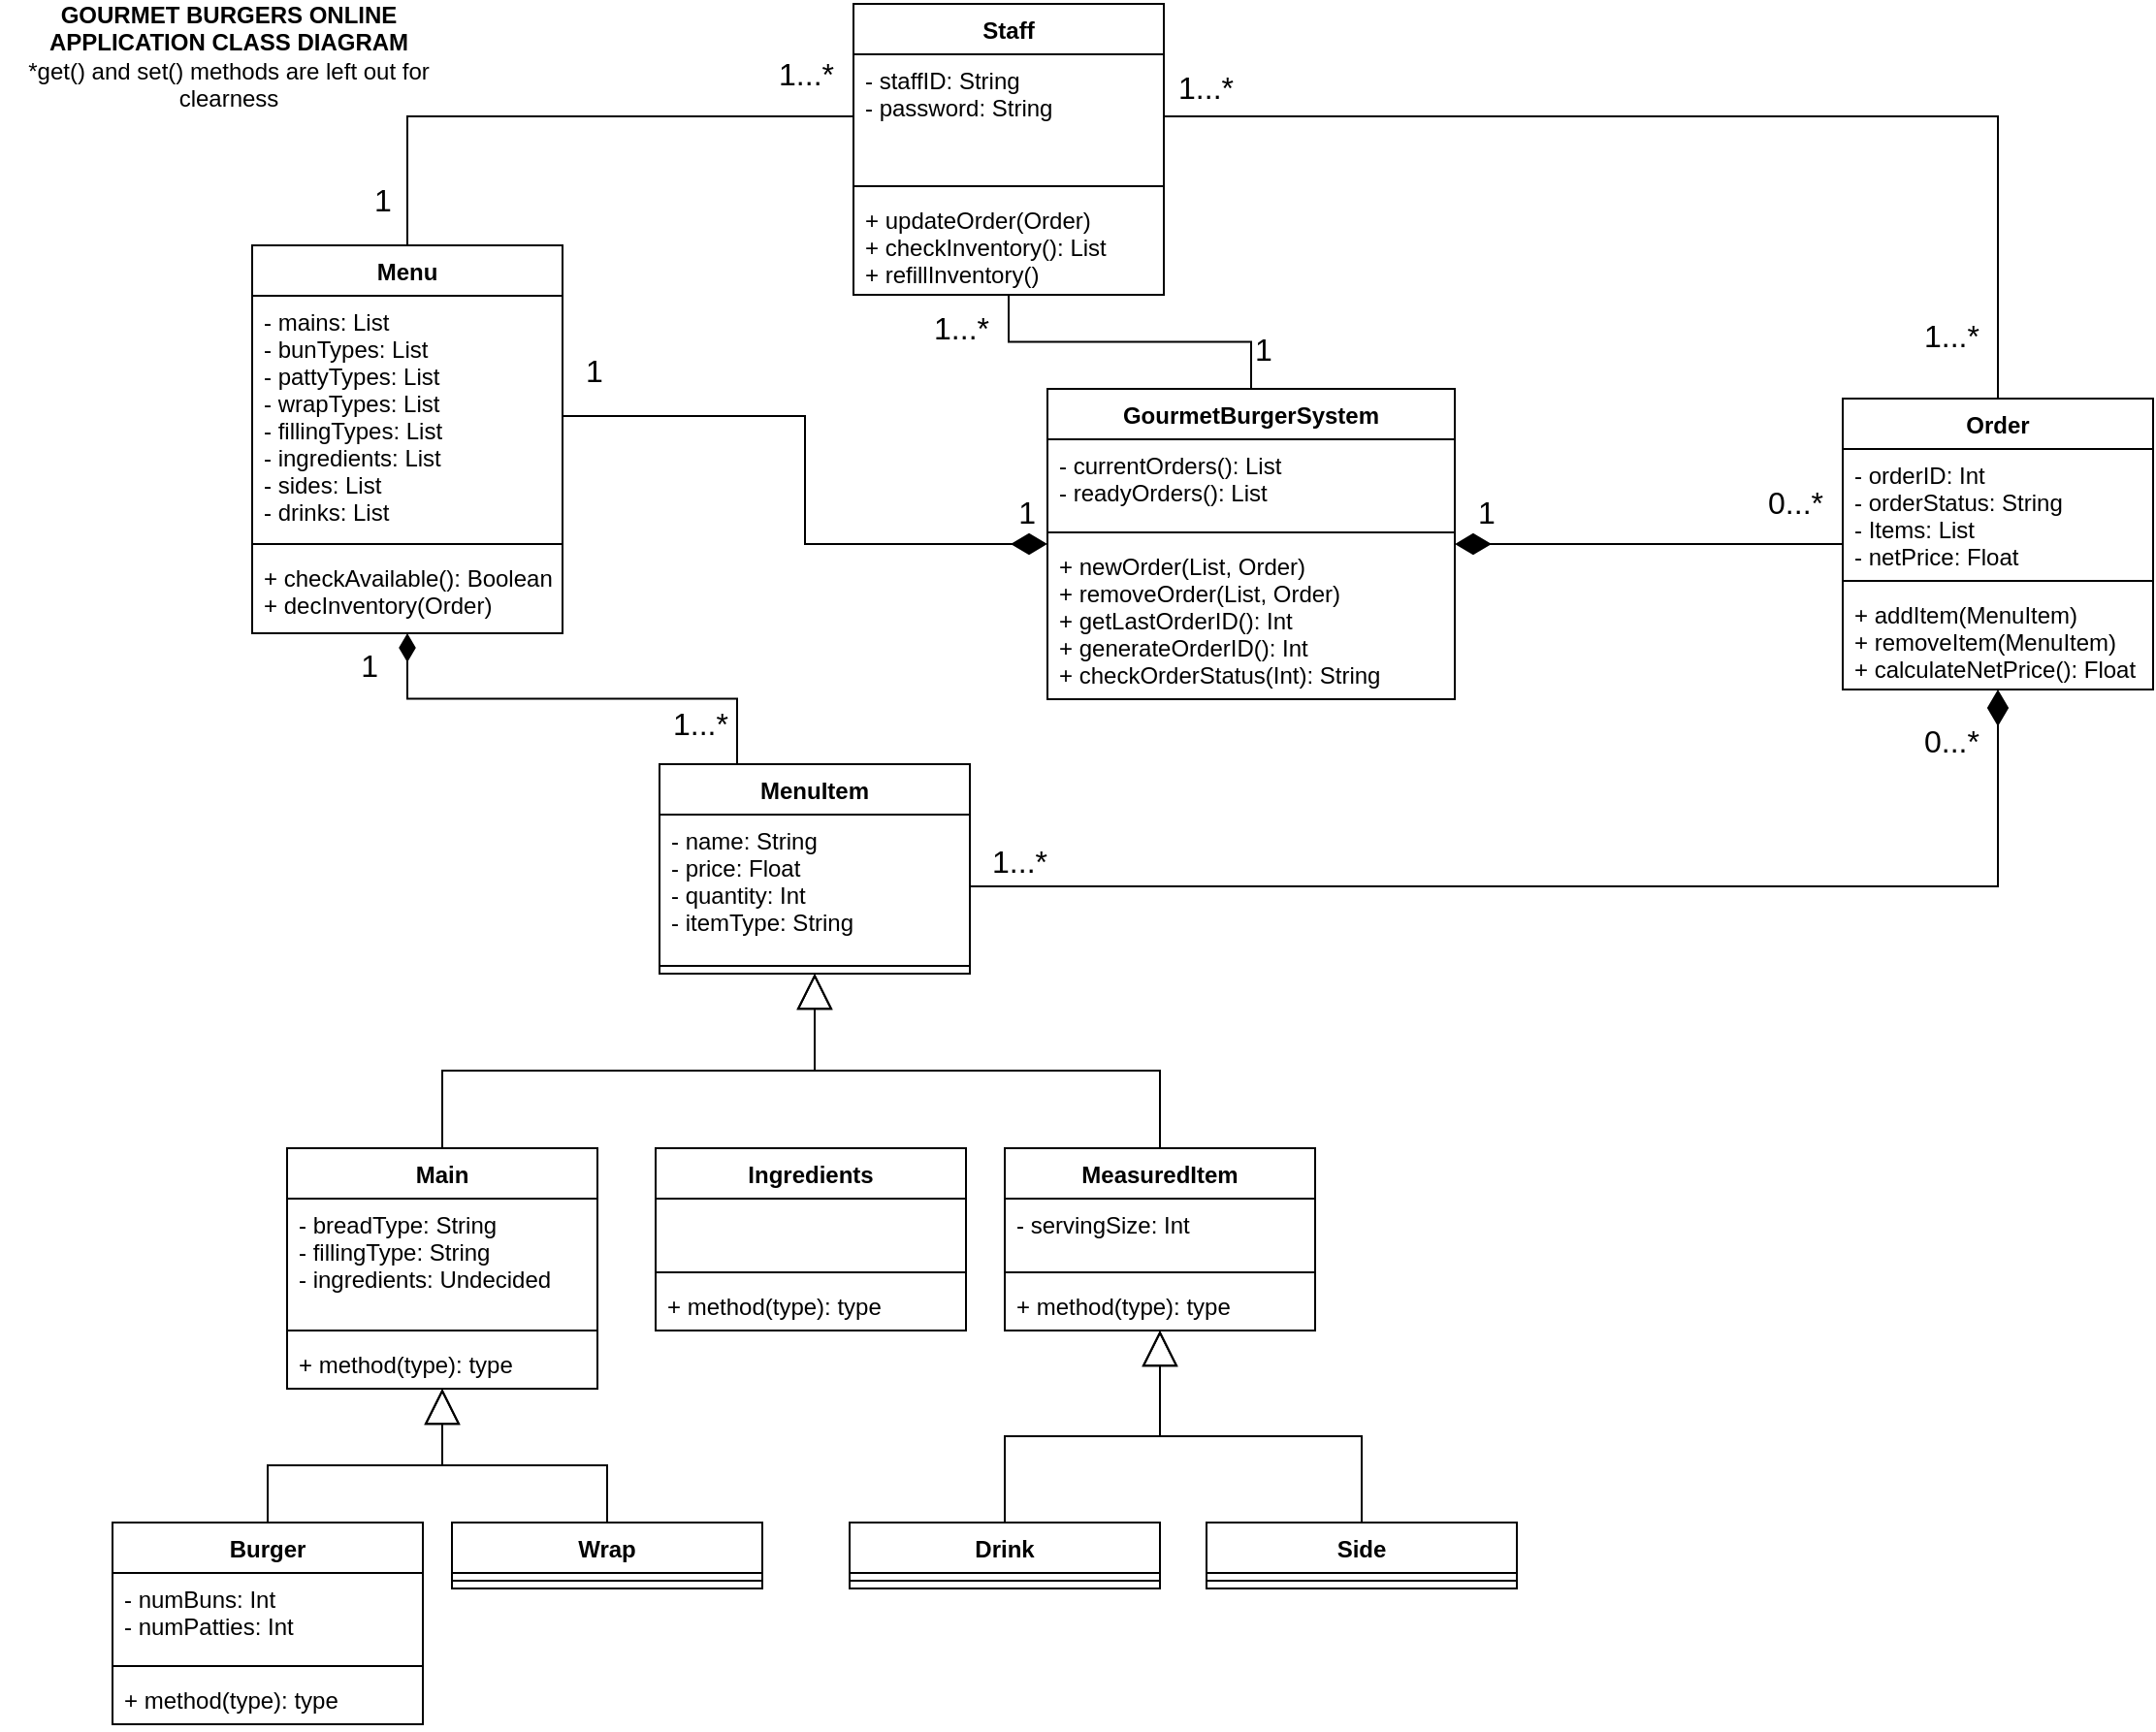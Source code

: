 <mxfile version="10.5.9" type="device"><diagram id="sMHqVmS_ihXNLHZy0iHI" name="GourmetBurgersClassDiagram"><mxGraphModel dx="1154" dy="749" grid="1" gridSize="10" guides="1" tooltips="1" connect="1" arrows="1" fold="1" page="1" pageScale="1" pageWidth="1169" pageHeight="827" math="0" shadow="0"><root><mxCell id="0"/><mxCell id="1" parent="0"/><mxCell id="6xyx2S-svhOi8dPvi-K7-39" value="Order" style="swimlane;fontStyle=1;align=center;verticalAlign=top;childLayout=stackLayout;horizontal=1;startSize=26;horizontalStack=0;resizeParent=1;resizeParentMax=0;resizeLast=0;collapsible=1;marginBottom=0;" parent="1" vertex="1"><mxGeometry x="950" y="221.5" width="160" height="150" as="geometry"><mxRectangle x="810" y="415" width="60" height="26" as="alternateBounds"/></mxGeometry></mxCell><mxCell id="6xyx2S-svhOi8dPvi-K7-40" value="- orderID: Int&#10;- orderStatus: String&#10;- Items: List &#10;- netPrice: Float&#10;" style="text;strokeColor=none;fillColor=none;align=left;verticalAlign=top;spacingLeft=4;spacingRight=4;overflow=hidden;rotatable=0;points=[[0,0.5],[1,0.5]];portConstraint=eastwest;" parent="6xyx2S-svhOi8dPvi-K7-39" vertex="1"><mxGeometry y="26" width="160" height="64" as="geometry"/></mxCell><mxCell id="6xyx2S-svhOi8dPvi-K7-41" value="" style="line;strokeWidth=1;fillColor=none;align=left;verticalAlign=middle;spacingTop=-1;spacingLeft=3;spacingRight=3;rotatable=0;labelPosition=right;points=[];portConstraint=eastwest;" parent="6xyx2S-svhOi8dPvi-K7-39" vertex="1"><mxGeometry y="90" width="160" height="8" as="geometry"/></mxCell><mxCell id="6xyx2S-svhOi8dPvi-K7-42" value="+ addItem(MenuItem)&#10;+ removeItem(MenuItem)&#10;+ calculateNetPrice(): Float&#10;" style="text;strokeColor=none;fillColor=none;align=left;verticalAlign=top;spacingLeft=4;spacingRight=4;overflow=hidden;rotatable=0;points=[[0,0.5],[1,0.5]];portConstraint=eastwest;" parent="6xyx2S-svhOi8dPvi-K7-39" vertex="1"><mxGeometry y="98" width="160" height="52" as="geometry"/></mxCell><mxCell id="6xyx2S-svhOi8dPvi-K7-48" value="GourmetBurgerSystem" style="swimlane;fontStyle=1;align=center;verticalAlign=top;childLayout=stackLayout;horizontal=1;startSize=26;horizontalStack=0;resizeParent=1;resizeParentMax=0;resizeLast=0;collapsible=1;marginBottom=0;" parent="1" vertex="1"><mxGeometry x="540" y="216.5" width="210" height="160" as="geometry"><mxRectangle x="720" y="63" width="160" height="26" as="alternateBounds"/></mxGeometry></mxCell><mxCell id="6xyx2S-svhOi8dPvi-K7-49" value="- currentOrders(): List&#10;- readyOrders(): List&#10;&#10;" style="text;strokeColor=none;fillColor=none;align=left;verticalAlign=top;spacingLeft=4;spacingRight=4;overflow=hidden;rotatable=0;points=[[0,0.5],[1,0.5]];portConstraint=eastwest;" parent="6xyx2S-svhOi8dPvi-K7-48" vertex="1"><mxGeometry y="26" width="210" height="44" as="geometry"/></mxCell><mxCell id="6xyx2S-svhOi8dPvi-K7-50" value="" style="line;strokeWidth=1;fillColor=none;align=left;verticalAlign=middle;spacingTop=-1;spacingLeft=3;spacingRight=3;rotatable=0;labelPosition=right;points=[];portConstraint=eastwest;" parent="6xyx2S-svhOi8dPvi-K7-48" vertex="1"><mxGeometry y="70" width="210" height="8" as="geometry"/></mxCell><mxCell id="6xyx2S-svhOi8dPvi-K7-51" value="+ newOrder(List, Order)&#10;+ removeOrder(List, Order)  &#10;+ getLastOrderID(): Int&#10;+ generateOrderID(): Int&#10;+ checkOrderStatus(Int): String&#10;" style="text;strokeColor=none;fillColor=none;align=left;verticalAlign=top;spacingLeft=4;spacingRight=4;overflow=hidden;rotatable=0;points=[[0,0.5],[1,0.5]];portConstraint=eastwest;" parent="6xyx2S-svhOi8dPvi-K7-48" vertex="1"><mxGeometry y="78" width="210" height="82" as="geometry"/></mxCell><mxCell id="6xyx2S-svhOi8dPvi-K7-62" value="Staff" style="swimlane;fontStyle=1;align=center;verticalAlign=top;childLayout=stackLayout;horizontal=1;startSize=26;horizontalStack=0;resizeParent=1;resizeParentMax=0;resizeLast=0;collapsible=1;marginBottom=0;" parent="1" vertex="1"><mxGeometry x="440" y="18" width="160" height="150" as="geometry"><mxRectangle x="840" y="122" width="60" height="26" as="alternateBounds"/></mxGeometry></mxCell><mxCell id="6xyx2S-svhOi8dPvi-K7-63" value="- staffID: String&#10;- password: String&#10;" style="text;strokeColor=none;fillColor=none;align=left;verticalAlign=top;spacingLeft=4;spacingRight=4;overflow=hidden;rotatable=0;points=[[0,0.5],[1,0.5]];portConstraint=eastwest;" parent="6xyx2S-svhOi8dPvi-K7-62" vertex="1"><mxGeometry y="26" width="160" height="64" as="geometry"/></mxCell><mxCell id="6xyx2S-svhOi8dPvi-K7-64" value="" style="line;strokeWidth=1;fillColor=none;align=left;verticalAlign=middle;spacingTop=-1;spacingLeft=3;spacingRight=3;rotatable=0;labelPosition=right;points=[];portConstraint=eastwest;" parent="6xyx2S-svhOi8dPvi-K7-62" vertex="1"><mxGeometry y="90" width="160" height="8" as="geometry"/></mxCell><mxCell id="6xyx2S-svhOi8dPvi-K7-65" value="+ updateOrder(Order)&#10;+ checkInventory(): List&#10;+ refillInventory()" style="text;strokeColor=none;fillColor=none;align=left;verticalAlign=top;spacingLeft=4;spacingRight=4;overflow=hidden;rotatable=0;points=[[0,0.5],[1,0.5]];portConstraint=eastwest;" parent="6xyx2S-svhOi8dPvi-K7-62" vertex="1"><mxGeometry y="98" width="160" height="52" as="geometry"/></mxCell><mxCell id="6xyx2S-svhOi8dPvi-K7-113" value="&lt;b&gt;GOURMET BURGERS ONLINE APPLICATION CLASS DIAGRAM&lt;br&gt;&lt;/b&gt;*get() and set() methods are left out for clearness&lt;br&gt;" style="text;html=1;strokeColor=none;fillColor=none;align=center;verticalAlign=middle;whiteSpace=wrap;rounded=0;" parent="1" vertex="1"><mxGeometry y="35" width="236" height="20" as="geometry"/></mxCell><mxCell id="6xyx2S-svhOi8dPvi-K7-1" value="MenuItem" style="swimlane;fontStyle=1;align=center;verticalAlign=top;childLayout=stackLayout;horizontal=1;startSize=26;horizontalStack=0;resizeParent=1;resizeParentMax=0;resizeLast=0;collapsible=1;marginBottom=0;" parent="1" vertex="1"><mxGeometry x="340" y="410" width="160" height="108" as="geometry"><mxRectangle x="118" y="302" width="90" height="26" as="alternateBounds"/></mxGeometry></mxCell><mxCell id="6xyx2S-svhOi8dPvi-K7-2" value="- name: String&#10;- price: Float&#10;- quantity: Int&#10;- itemType: String&#10;" style="text;strokeColor=none;fillColor=none;align=left;verticalAlign=top;spacingLeft=4;spacingRight=4;overflow=hidden;rotatable=0;points=[[0,0.5],[1,0.5]];portConstraint=eastwest;" parent="6xyx2S-svhOi8dPvi-K7-1" vertex="1"><mxGeometry y="26" width="160" height="74" as="geometry"/></mxCell><mxCell id="6xyx2S-svhOi8dPvi-K7-3" value="" style="line;strokeWidth=1;fillColor=none;align=left;verticalAlign=middle;spacingTop=-1;spacingLeft=3;spacingRight=3;rotatable=0;labelPosition=right;points=[];portConstraint=eastwest;" parent="6xyx2S-svhOi8dPvi-K7-1" vertex="1"><mxGeometry y="100" width="160" height="8" as="geometry"/></mxCell><mxCell id="Rp3ECZAvoWAGJYIvScvn-11" value="" style="endArrow=diamondThin;html=1;endSize=16;startArrow=none;startSize=16;startFill=0;edgeStyle=orthogonalEdgeStyle;strokeWidth=1;rounded=0;endFill=1;exitX=1;exitY=0.5;exitDx=0;exitDy=0;" parent="1" source="S0i_o-i3XT-OXyGcGNCF-2" target="6xyx2S-svhOi8dPvi-K7-48" edge="1"><mxGeometry relative="1" as="geometry"><mxPoint x="330" y="230" as="sourcePoint"/><mxPoint x="440" y="336.5" as="targetPoint"/></mxGeometry></mxCell><mxCell id="Rp3ECZAvoWAGJYIvScvn-12" value="1" style="resizable=0;html=1;align=left;verticalAlign=top;labelBackgroundColor=#ffffff;fontSize=16;" parent="Rp3ECZAvoWAGJYIvScvn-11" connectable="0" vertex="1"><mxGeometry x="-1" relative="1" as="geometry"><mxPoint x="10" y="-40" as="offset"/></mxGeometry></mxCell><mxCell id="Rp3ECZAvoWAGJYIvScvn-13" value="1" style="resizable=0;html=1;align=right;verticalAlign=top;labelBackgroundColor=#ffffff;fontSize=16;" parent="Rp3ECZAvoWAGJYIvScvn-11" connectable="0" vertex="1"><mxGeometry x="1" relative="1" as="geometry"><mxPoint x="-6" y="-32.5" as="offset"/></mxGeometry></mxCell><mxCell id="S0i_o-i3XT-OXyGcGNCF-1" value="Menu" style="swimlane;fontStyle=1;align=center;verticalAlign=top;childLayout=stackLayout;horizontal=1;startSize=26;horizontalStack=0;resizeParent=1;resizeParentMax=0;resizeLast=0;collapsible=1;marginBottom=0;" parent="1" vertex="1"><mxGeometry x="130" y="142.5" width="160" height="200" as="geometry"><mxRectangle x="118" y="302" width="90" height="26" as="alternateBounds"/></mxGeometry></mxCell><mxCell id="S0i_o-i3XT-OXyGcGNCF-2" value="- mains: List&#10;- bunTypes: List&#10;- pattyTypes: List&#10;- wrapTypes: List&#10;- fillingTypes: List&#10;- ingredients: List&#10;- sides: List&#10;- drinks: List&#10;&#10;" style="text;strokeColor=none;fillColor=none;align=left;verticalAlign=top;spacingLeft=4;spacingRight=4;overflow=hidden;rotatable=0;points=[[0,0.5],[1,0.5]];portConstraint=eastwest;" parent="S0i_o-i3XT-OXyGcGNCF-1" vertex="1"><mxGeometry y="26" width="160" height="124" as="geometry"/></mxCell><mxCell id="S0i_o-i3XT-OXyGcGNCF-3" value="" style="line;strokeWidth=1;fillColor=none;align=left;verticalAlign=middle;spacingTop=-1;spacingLeft=3;spacingRight=3;rotatable=0;labelPosition=right;points=[];portConstraint=eastwest;" parent="S0i_o-i3XT-OXyGcGNCF-1" vertex="1"><mxGeometry y="150" width="160" height="8" as="geometry"/></mxCell><mxCell id="S0i_o-i3XT-OXyGcGNCF-4" value="+ checkAvailable(): Boolean&#10;+ decInventory(Order)&#10;" style="text;strokeColor=none;fillColor=none;align=left;verticalAlign=top;spacingLeft=4;spacingRight=4;overflow=hidden;rotatable=0;points=[[0,0.5],[1,0.5]];portConstraint=eastwest;" parent="S0i_o-i3XT-OXyGcGNCF-1" vertex="1"><mxGeometry y="158" width="160" height="42" as="geometry"/></mxCell><mxCell id="Rp3ECZAvoWAGJYIvScvn-26" value="" style="endArrow=none;html=1;endSize=12;startArrow=none;startSize=14;startFill=0;edgeStyle=orthogonalEdgeStyle;strokeWidth=1;rounded=0;endFill=0;exitX=0.5;exitY=0;exitDx=0;exitDy=0;" parent="1" source="S0i_o-i3XT-OXyGcGNCF-1" target="6xyx2S-svhOi8dPvi-K7-63" edge="1"><mxGeometry relative="1" as="geometry"><mxPoint x="280.029" y="307" as="sourcePoint"/><mxPoint x="434.5" y="402.529" as="targetPoint"/></mxGeometry></mxCell><mxCell id="Rp3ECZAvoWAGJYIvScvn-27" value="1" style="resizable=0;html=1;align=left;verticalAlign=top;labelBackgroundColor=#ffffff;fontSize=16;" parent="Rp3ECZAvoWAGJYIvScvn-26" connectable="0" vertex="1"><mxGeometry x="-1" relative="1" as="geometry"><mxPoint x="-19.5" y="-39.5" as="offset"/></mxGeometry></mxCell><mxCell id="Rp3ECZAvoWAGJYIvScvn-28" value="1...*" style="resizable=0;html=1;align=right;verticalAlign=top;labelBackgroundColor=#ffffff;fontSize=16;" parent="Rp3ECZAvoWAGJYIvScvn-26" connectable="0" vertex="1"><mxGeometry x="1" relative="1" as="geometry"><mxPoint x="-10" y="-38" as="offset"/></mxGeometry></mxCell><mxCell id="Rp3ECZAvoWAGJYIvScvn-32" value="" style="endArrow=diamondThin;html=1;endSize=12;startArrow=none;startSize=16;startFill=0;edgeStyle=orthogonalEdgeStyle;strokeWidth=1;rounded=0;endFill=1;exitX=0.25;exitY=0;exitDx=0;exitDy=0;" parent="1" source="6xyx2S-svhOi8dPvi-K7-1" target="S0i_o-i3XT-OXyGcGNCF-1" edge="1"><mxGeometry relative="1" as="geometry"><mxPoint x="80" y="650" as="sourcePoint"/><mxPoint x="200" y="234.235" as="targetPoint"/></mxGeometry></mxCell><mxCell id="Rp3ECZAvoWAGJYIvScvn-33" value="1...*" style="resizable=0;html=1;align=left;verticalAlign=top;labelBackgroundColor=#ffffff;fontSize=16;" parent="Rp3ECZAvoWAGJYIvScvn-32" connectable="0" vertex="1"><mxGeometry x="-1" relative="1" as="geometry"><mxPoint x="-35" y="-37" as="offset"/></mxGeometry></mxCell><mxCell id="Rp3ECZAvoWAGJYIvScvn-34" value="1" style="resizable=0;html=1;align=right;verticalAlign=top;labelBackgroundColor=#ffffff;fontSize=16;" parent="Rp3ECZAvoWAGJYIvScvn-32" connectable="0" vertex="1"><mxGeometry x="1" relative="1" as="geometry"><mxPoint x="-15" y="0.5" as="offset"/></mxGeometry></mxCell><mxCell id="Rp3ECZAvoWAGJYIvScvn-37" value="" style="endArrow=none;html=1;endSize=16;startArrow=diamondThin;startSize=16;startFill=1;edgeStyle=orthogonalEdgeStyle;strokeWidth=1;rounded=0;endFill=0;entryX=1;entryY=0.5;entryDx=0;entryDy=0;" parent="1" source="6xyx2S-svhOi8dPvi-K7-39" target="6xyx2S-svhOi8dPvi-K7-2" edge="1"><mxGeometry relative="1" as="geometry"><mxPoint x="380.235" y="696.588" as="sourcePoint"/><mxPoint x="429.647" y="570.0" as="targetPoint"/></mxGeometry></mxCell><mxCell id="Rp3ECZAvoWAGJYIvScvn-38" value="0...*" style="resizable=0;html=1;align=left;verticalAlign=top;labelBackgroundColor=#ffffff;fontSize=16;" parent="Rp3ECZAvoWAGJYIvScvn-37" connectable="0" vertex="1"><mxGeometry x="-1" relative="1" as="geometry"><mxPoint x="-40" y="10" as="offset"/></mxGeometry></mxCell><mxCell id="Rp3ECZAvoWAGJYIvScvn-39" value="1...*" style="resizable=0;html=1;align=right;verticalAlign=top;labelBackgroundColor=#ffffff;fontSize=16;" parent="Rp3ECZAvoWAGJYIvScvn-37" connectable="0" vertex="1"><mxGeometry x="1" relative="1" as="geometry"><mxPoint x="40" y="-29" as="offset"/></mxGeometry></mxCell><mxCell id="Rp3ECZAvoWAGJYIvScvn-40" value="" style="endArrow=none;html=1;endSize=12;startArrow=diamondThin;startSize=16;startFill=1;edgeStyle=orthogonalEdgeStyle;strokeWidth=1;rounded=0;endFill=0;" parent="1" source="6xyx2S-svhOi8dPvi-K7-48" target="6xyx2S-svhOi8dPvi-K7-39" edge="1"><mxGeometry relative="1" as="geometry"><mxPoint x="380.235" y="696.588" as="sourcePoint"/><mxPoint x="429.647" y="570.0" as="targetPoint"/></mxGeometry></mxCell><mxCell id="Rp3ECZAvoWAGJYIvScvn-41" value="1" style="resizable=0;html=1;align=left;verticalAlign=top;labelBackgroundColor=#ffffff;fontSize=16;" parent="Rp3ECZAvoWAGJYIvScvn-40" connectable="0" vertex="1"><mxGeometry x="-1" relative="1" as="geometry"><mxPoint x="10" y="-32.5" as="offset"/></mxGeometry></mxCell><mxCell id="Rp3ECZAvoWAGJYIvScvn-42" value="0...*" style="resizable=0;html=1;align=right;verticalAlign=top;labelBackgroundColor=#ffffff;fontSize=16;" parent="Rp3ECZAvoWAGJYIvScvn-40" connectable="0" vertex="1"><mxGeometry x="1" relative="1" as="geometry"><mxPoint x="-9.5" y="-38" as="offset"/></mxGeometry></mxCell><mxCell id="Rp3ECZAvoWAGJYIvScvn-44" value="" style="endArrow=none;html=1;endSize=12;startArrow=none;startSize=14;startFill=0;edgeStyle=orthogonalEdgeStyle;strokeWidth=1;rounded=0;endFill=0;entryX=1;entryY=0.5;entryDx=0;entryDy=0;" parent="1" source="6xyx2S-svhOi8dPvi-K7-39" target="6xyx2S-svhOi8dPvi-K7-63" edge="1"><mxGeometry relative="1" as="geometry"><mxPoint x="840" y="258.5" as="sourcePoint"/><mxPoint x="640" y="76" as="targetPoint"/></mxGeometry></mxCell><mxCell id="Rp3ECZAvoWAGJYIvScvn-45" value="1...*" style="resizable=0;html=1;align=left;verticalAlign=top;labelBackgroundColor=#ffffff;fontSize=16;" parent="Rp3ECZAvoWAGJYIvScvn-44" connectable="0" vertex="1"><mxGeometry x="-1" relative="1" as="geometry"><mxPoint x="-40" y="-48.5" as="offset"/></mxGeometry></mxCell><mxCell id="Rp3ECZAvoWAGJYIvScvn-46" value="1...*" style="resizable=0;html=1;align=right;verticalAlign=top;labelBackgroundColor=#ffffff;fontSize=16;" parent="Rp3ECZAvoWAGJYIvScvn-44" connectable="0" vertex="1"><mxGeometry x="1" relative="1" as="geometry"><mxPoint x="36.5" y="-31" as="offset"/></mxGeometry></mxCell><mxCell id="Rp3ECZAvoWAGJYIvScvn-50" value="" style="endArrow=none;html=1;endSize=12;startArrow=none;startSize=14;startFill=0;strokeWidth=1;rounded=0;endFill=0;exitX=0.5;exitY=0;exitDx=0;exitDy=0;edgeStyle=orthogonalEdgeStyle;" parent="1" source="6xyx2S-svhOi8dPvi-K7-48" target="6xyx2S-svhOi8dPvi-K7-62" edge="1"><mxGeometry relative="1" as="geometry"><mxPoint x="707.294" y="226" as="sourcePoint"/><mxPoint x="660" y="100" as="targetPoint"/></mxGeometry></mxCell><mxCell id="Rp3ECZAvoWAGJYIvScvn-51" value="1" style="resizable=0;html=1;align=left;verticalAlign=top;labelBackgroundColor=#ffffff;fontSize=16;" parent="Rp3ECZAvoWAGJYIvScvn-50" connectable="0" vertex="1"><mxGeometry x="-1" relative="1" as="geometry"><mxPoint y="-37" as="offset"/></mxGeometry></mxCell><mxCell id="Rp3ECZAvoWAGJYIvScvn-52" value="1...*" style="resizable=0;html=1;align=right;verticalAlign=top;labelBackgroundColor=#ffffff;fontSize=16;" parent="Rp3ECZAvoWAGJYIvScvn-50" connectable="0" vertex="1"><mxGeometry x="1" relative="1" as="geometry"><mxPoint x="-9.5" y="0.5" as="offset"/></mxGeometry></mxCell><mxCell id="OLroiHyQ9a31wBYjgHLj-36" value="" style="group" vertex="1" connectable="0" parent="1"><mxGeometry x="58" y="533" width="724" height="372" as="geometry"/></mxCell><mxCell id="OLroiHyQ9a31wBYjgHLj-8" value="Main" style="swimlane;fontStyle=1;align=center;verticalAlign=top;childLayout=stackLayout;horizontal=1;startSize=26;horizontalStack=0;resizeParent=1;resizeParentMax=0;resizeLast=0;collapsible=1;marginBottom=0;" vertex="1" parent="OLroiHyQ9a31wBYjgHLj-36"><mxGeometry x="90" y="75" width="160" height="124" as="geometry"><mxRectangle x="65.5" y="462" width="60" height="26" as="alternateBounds"/></mxGeometry></mxCell><mxCell id="OLroiHyQ9a31wBYjgHLj-9" value="- breadType: String&#10;- fillingType: String&#10;- ingredients: Undecided&#10;" style="text;strokeColor=none;fillColor=none;align=left;verticalAlign=top;spacingLeft=4;spacingRight=4;overflow=hidden;rotatable=0;points=[[0,0.5],[1,0.5]];portConstraint=eastwest;" vertex="1" parent="OLroiHyQ9a31wBYjgHLj-8"><mxGeometry y="26" width="160" height="64" as="geometry"/></mxCell><mxCell id="OLroiHyQ9a31wBYjgHLj-10" value="" style="line;strokeWidth=1;fillColor=none;align=left;verticalAlign=middle;spacingTop=-1;spacingLeft=3;spacingRight=3;rotatable=0;labelPosition=right;points=[];portConstraint=eastwest;" vertex="1" parent="OLroiHyQ9a31wBYjgHLj-8"><mxGeometry y="90" width="160" height="8" as="geometry"/></mxCell><mxCell id="OLroiHyQ9a31wBYjgHLj-11" value="+ method(type): type" style="text;strokeColor=none;fillColor=none;align=left;verticalAlign=top;spacingLeft=4;spacingRight=4;overflow=hidden;rotatable=0;points=[[0,0.5],[1,0.5]];portConstraint=eastwest;" vertex="1" parent="OLroiHyQ9a31wBYjgHLj-8"><mxGeometry y="98" width="160" height="26" as="geometry"/></mxCell><mxCell id="OLroiHyQ9a31wBYjgHLj-12" value="" style="edgeStyle=orthogonalEdgeStyle;rounded=0;orthogonalLoop=1;jettySize=auto;html=1;startArrow=none;startFill=0;endArrow=block;endFill=0;endSize=16;strokeWidth=1;" edge="1" parent="OLroiHyQ9a31wBYjgHLj-36" source="OLroiHyQ9a31wBYjgHLj-13" target="OLroiHyQ9a31wBYjgHLj-8"><mxGeometry relative="1" as="geometry"/></mxCell><mxCell id="OLroiHyQ9a31wBYjgHLj-13" value="Burger" style="swimlane;fontStyle=1;align=center;verticalAlign=top;childLayout=stackLayout;horizontal=1;startSize=26;horizontalStack=0;resizeParent=1;resizeParentMax=0;resizeLast=0;collapsible=1;marginBottom=0;" vertex="1" parent="OLroiHyQ9a31wBYjgHLj-36"><mxGeometry y="268" width="160" height="104" as="geometry"><mxRectangle x="5" y="607" width="70" height="26" as="alternateBounds"/></mxGeometry></mxCell><mxCell id="OLroiHyQ9a31wBYjgHLj-14" value="- numBuns: Int &#10;- numPatties: Int&#10;" style="text;strokeColor=none;fillColor=none;align=left;verticalAlign=top;spacingLeft=4;spacingRight=4;overflow=hidden;rotatable=0;points=[[0,0.5],[1,0.5]];portConstraint=eastwest;" vertex="1" parent="OLroiHyQ9a31wBYjgHLj-13"><mxGeometry y="26" width="160" height="44" as="geometry"/></mxCell><mxCell id="OLroiHyQ9a31wBYjgHLj-15" value="" style="line;strokeWidth=1;fillColor=none;align=left;verticalAlign=middle;spacingTop=-1;spacingLeft=3;spacingRight=3;rotatable=0;labelPosition=right;points=[];portConstraint=eastwest;" vertex="1" parent="OLroiHyQ9a31wBYjgHLj-13"><mxGeometry y="70" width="160" height="8" as="geometry"/></mxCell><mxCell id="OLroiHyQ9a31wBYjgHLj-16" value="+ method(type): type" style="text;strokeColor=none;fillColor=none;align=left;verticalAlign=top;spacingLeft=4;spacingRight=4;overflow=hidden;rotatable=0;points=[[0,0.5],[1,0.5]];portConstraint=eastwest;" vertex="1" parent="OLroiHyQ9a31wBYjgHLj-13"><mxGeometry y="78" width="160" height="26" as="geometry"/></mxCell><mxCell id="OLroiHyQ9a31wBYjgHLj-17" value="" style="edgeStyle=orthogonalEdgeStyle;rounded=0;orthogonalLoop=1;jettySize=auto;html=1;startArrow=none;startFill=0;endArrow=block;endFill=0;endSize=16;strokeWidth=1;" edge="1" parent="OLroiHyQ9a31wBYjgHLj-36" source="OLroiHyQ9a31wBYjgHLj-18" target="OLroiHyQ9a31wBYjgHLj-8"><mxGeometry relative="1" as="geometry"/></mxCell><mxCell id="OLroiHyQ9a31wBYjgHLj-18" value="Wrap" style="swimlane;fontStyle=1;align=center;verticalAlign=top;childLayout=stackLayout;horizontal=1;startSize=26;horizontalStack=0;resizeParent=1;resizeParentMax=0;resizeLast=0;collapsible=1;marginBottom=0;" vertex="1" parent="OLroiHyQ9a31wBYjgHLj-36"><mxGeometry x="175" y="268" width="160" height="34" as="geometry"><mxRectangle x="125.5" y="607" width="60" height="26" as="alternateBounds"/></mxGeometry></mxCell><mxCell id="OLroiHyQ9a31wBYjgHLj-19" value="" style="line;strokeWidth=1;fillColor=none;align=left;verticalAlign=middle;spacingTop=-1;spacingLeft=3;spacingRight=3;rotatable=0;labelPosition=right;points=[];portConstraint=eastwest;" vertex="1" parent="OLroiHyQ9a31wBYjgHLj-18"><mxGeometry y="26" width="160" height="8" as="geometry"/></mxCell><mxCell id="OLroiHyQ9a31wBYjgHLj-20" value="Drink" style="swimlane;fontStyle=1;align=center;verticalAlign=top;childLayout=stackLayout;horizontal=1;startSize=26;horizontalStack=0;resizeParent=1;resizeParentMax=0;resizeLast=0;collapsible=1;marginBottom=0;" vertex="1" parent="OLroiHyQ9a31wBYjgHLj-36"><mxGeometry x="380" y="268" width="160" height="34" as="geometry"><mxRectangle x="220" y="648" width="60" height="26" as="alternateBounds"/></mxGeometry></mxCell><mxCell id="OLroiHyQ9a31wBYjgHLj-21" value="" style="line;strokeWidth=1;fillColor=none;align=left;verticalAlign=middle;spacingTop=-1;spacingLeft=3;spacingRight=3;rotatable=0;labelPosition=right;points=[];portConstraint=eastwest;" vertex="1" parent="OLroiHyQ9a31wBYjgHLj-20"><mxGeometry y="26" width="160" height="8" as="geometry"/></mxCell><mxCell id="OLroiHyQ9a31wBYjgHLj-23" value="MeasuredItem" style="swimlane;fontStyle=1;align=center;verticalAlign=top;childLayout=stackLayout;horizontal=1;startSize=26;horizontalStack=0;resizeParent=1;resizeParentMax=0;resizeLast=0;collapsible=1;marginBottom=0;" vertex="1" parent="OLroiHyQ9a31wBYjgHLj-36"><mxGeometry x="460" y="75" width="160" height="94" as="geometry"><mxRectangle x="275" y="462" width="110" height="26" as="alternateBounds"/></mxGeometry></mxCell><mxCell id="OLroiHyQ9a31wBYjgHLj-24" value="- servingSize: Int&#10;&#10;" style="text;strokeColor=none;fillColor=none;align=left;verticalAlign=top;spacingLeft=4;spacingRight=4;overflow=hidden;rotatable=0;points=[[0,0.5],[1,0.5]];portConstraint=eastwest;" vertex="1" parent="OLroiHyQ9a31wBYjgHLj-23"><mxGeometry y="26" width="160" height="34" as="geometry"/></mxCell><mxCell id="OLroiHyQ9a31wBYjgHLj-25" value="" style="line;strokeWidth=1;fillColor=none;align=left;verticalAlign=middle;spacingTop=-1;spacingLeft=3;spacingRight=3;rotatable=0;labelPosition=right;points=[];portConstraint=eastwest;" vertex="1" parent="OLroiHyQ9a31wBYjgHLj-23"><mxGeometry y="60" width="160" height="8" as="geometry"/></mxCell><mxCell id="OLroiHyQ9a31wBYjgHLj-26" value="+ method(type): type" style="text;strokeColor=none;fillColor=none;align=left;verticalAlign=top;spacingLeft=4;spacingRight=4;overflow=hidden;rotatable=0;points=[[0,0.5],[1,0.5]];portConstraint=eastwest;" vertex="1" parent="OLroiHyQ9a31wBYjgHLj-23"><mxGeometry y="68" width="160" height="26" as="geometry"/></mxCell><mxCell id="OLroiHyQ9a31wBYjgHLj-27" style="edgeStyle=orthogonalEdgeStyle;rounded=0;orthogonalLoop=1;jettySize=auto;html=1;startArrow=none;startFill=0;endArrow=block;endFill=0;endSize=16;strokeWidth=1;" edge="1" parent="OLroiHyQ9a31wBYjgHLj-36" source="OLroiHyQ9a31wBYjgHLj-20" target="OLroiHyQ9a31wBYjgHLj-23"><mxGeometry relative="1" as="geometry"/></mxCell><mxCell id="OLroiHyQ9a31wBYjgHLj-28" style="edgeStyle=orthogonalEdgeStyle;rounded=0;orthogonalLoop=1;jettySize=auto;html=1;exitX=0.5;exitY=0;exitDx=0;exitDy=0;startArrow=none;startFill=0;endArrow=block;endFill=0;endSize=16;strokeWidth=1;" edge="1" parent="OLroiHyQ9a31wBYjgHLj-36" source="OLroiHyQ9a31wBYjgHLj-29" target="OLroiHyQ9a31wBYjgHLj-23"><mxGeometry relative="1" as="geometry"/></mxCell><mxCell id="OLroiHyQ9a31wBYjgHLj-29" value="Side" style="swimlane;fontStyle=1;align=center;verticalAlign=top;childLayout=stackLayout;horizontal=1;startSize=26;horizontalStack=0;resizeParent=1;resizeParentMax=0;resizeLast=0;collapsible=1;marginBottom=0;" vertex="1" parent="OLroiHyQ9a31wBYjgHLj-36"><mxGeometry x="564" y="268" width="160" height="34" as="geometry"><mxRectangle x="385" y="654" width="60" height="26" as="alternateBounds"/></mxGeometry></mxCell><mxCell id="OLroiHyQ9a31wBYjgHLj-30" value="" style="line;strokeWidth=1;fillColor=none;align=left;verticalAlign=middle;spacingTop=-1;spacingLeft=3;spacingRight=3;rotatable=0;labelPosition=right;points=[];portConstraint=eastwest;" vertex="1" parent="OLroiHyQ9a31wBYjgHLj-29"><mxGeometry y="26" width="160" height="8" as="geometry"/></mxCell><mxCell id="OLroiHyQ9a31wBYjgHLj-32" value="Ingredients" style="swimlane;fontStyle=1;align=center;verticalAlign=top;childLayout=stackLayout;horizontal=1;startSize=26;horizontalStack=0;resizeParent=1;resizeParentMax=0;resizeLast=0;collapsible=1;marginBottom=0;" vertex="1" parent="OLroiHyQ9a31wBYjgHLj-36"><mxGeometry x="280" y="75" width="160" height="94" as="geometry"><mxRectangle x="435" y="462" width="90" height="26" as="alternateBounds"/></mxGeometry></mxCell><mxCell id="OLroiHyQ9a31wBYjgHLj-33" value="&#10;" style="text;strokeColor=none;fillColor=none;align=left;verticalAlign=top;spacingLeft=4;spacingRight=4;overflow=hidden;rotatable=0;points=[[0,0.5],[1,0.5]];portConstraint=eastwest;" vertex="1" parent="OLroiHyQ9a31wBYjgHLj-32"><mxGeometry y="26" width="160" height="34" as="geometry"/></mxCell><mxCell id="OLroiHyQ9a31wBYjgHLj-34" value="" style="line;strokeWidth=1;fillColor=none;align=left;verticalAlign=middle;spacingTop=-1;spacingLeft=3;spacingRight=3;rotatable=0;labelPosition=right;points=[];portConstraint=eastwest;" vertex="1" parent="OLroiHyQ9a31wBYjgHLj-32"><mxGeometry y="60" width="160" height="8" as="geometry"/></mxCell><mxCell id="OLroiHyQ9a31wBYjgHLj-35" value="+ method(type): type" style="text;strokeColor=none;fillColor=none;align=left;verticalAlign=top;spacingLeft=4;spacingRight=4;overflow=hidden;rotatable=0;points=[[0,0.5],[1,0.5]];portConstraint=eastwest;" vertex="1" parent="OLroiHyQ9a31wBYjgHLj-32"><mxGeometry y="68" width="160" height="26" as="geometry"/></mxCell><mxCell id="OLroiHyQ9a31wBYjgHLj-7" style="edgeStyle=orthogonalEdgeStyle;rounded=0;orthogonalLoop=1;jettySize=auto;html=1;exitX=0.5;exitY=0;exitDx=0;exitDy=0;startArrow=none;startFill=0;endArrow=block;endFill=0;endSize=16;strokeWidth=1;" edge="1" parent="1" source="OLroiHyQ9a31wBYjgHLj-8" target="6xyx2S-svhOi8dPvi-K7-1"><mxGeometry relative="1" as="geometry"><mxPoint x="420" y="639" as="targetPoint"/></mxGeometry></mxCell><mxCell id="OLroiHyQ9a31wBYjgHLj-22" style="edgeStyle=orthogonalEdgeStyle;rounded=0;orthogonalLoop=1;jettySize=auto;html=1;exitX=0.5;exitY=0;exitDx=0;exitDy=0;startArrow=none;startFill=0;endArrow=block;endFill=0;endSize=16;strokeWidth=1;" edge="1" parent="1" source="OLroiHyQ9a31wBYjgHLj-23" target="6xyx2S-svhOi8dPvi-K7-1"><mxGeometry relative="1" as="geometry"><mxPoint x="420" y="630" as="targetPoint"/></mxGeometry></mxCell></root></mxGraphModel></diagram></mxfile>